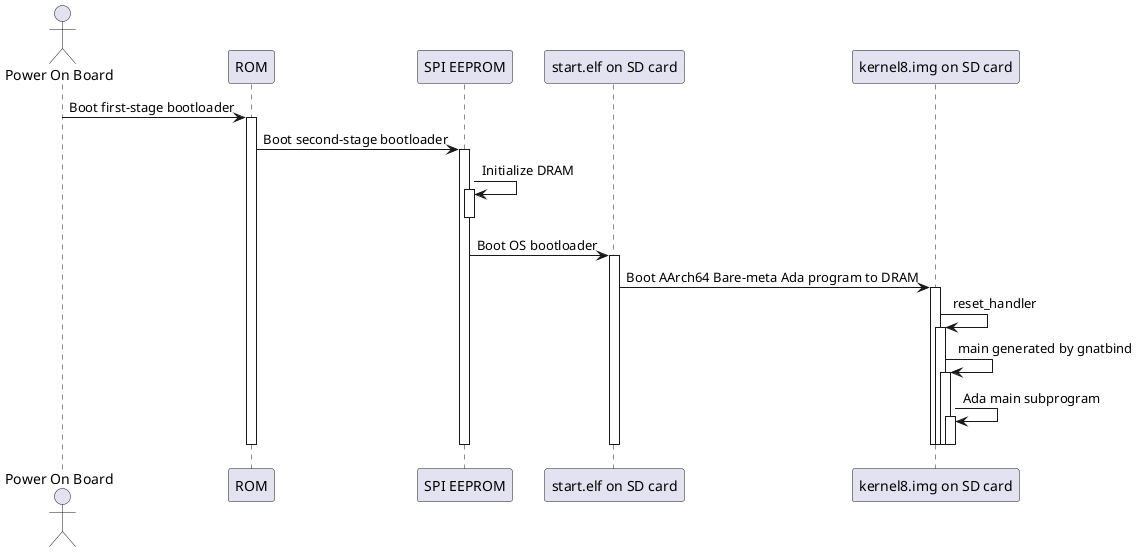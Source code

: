 '
' UML diagrams
'
' NOTE: To generate .svg files for the diagrams run 'plantuml -tsvg' on this file.
' To generate .latex files run 'plantuml -tlatex on this file.
' To render the diagrams, run 'plantuml -gui' on this file.
'
' author: German Rivera
'

'
' UML sequence diagram representing the HiRTOS scheduler invocation from interrupts
'
@startuml raspberrypi4_boot_sequence

'title RaspberryPI 4 Boot Sequence

actor "Power On Board"
"Power On Board" -> "ROM" : Boot first-stage bootloader
activate "ROM"
   "ROM" -> "SPI EEPROM" : Boot second-stage bootloader
   activate "SPI EEPROM"
      "SPI EEPROM" -> "SPI EEPROM" : Initialize DRAM
      activate "SPI EEPROM"
      deactivate "SPI EEPROM"
      "SPI EEPROM" -> "start.elf on SD card" : Boot OS bootloader
      activate "start.elf on SD card"
         "start.elf on SD card" -> "kernel8.img on SD card" : Boot AArch64 Bare-meta Ada program to DRAM
         activate "kernel8.img on SD card"
            "kernel8.img on SD card" -> "kernel8.img on SD card" : reset_handler
            activate "kernel8.img on SD card"
               "kernel8.img on SD card" -> "kernel8.img on SD card" : main generated by gnatbind
               activate "kernel8.img on SD card"
                  "kernel8.img on SD card" -> "kernel8.img on SD card" : Ada main subprogram
                  activate "kernel8.img on SD card"
                  deactivate "kernel8.img on SD card"
               deactivate "kernel8.img on SD card"
            deactivate "kernel8.img on SD card"
         deactivate "kernel8.img on SD card"
      deactivate "start.elf on SD card"
   deactivate "SPI EEPROM"
deactivate "ROM"
@enduml
